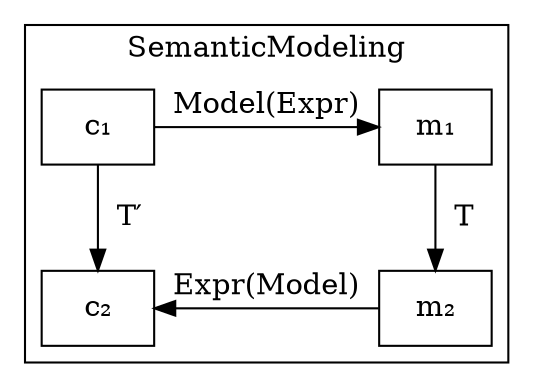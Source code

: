 # http://www.graphviz.org/content/cluster

digraph G {
    node[shape=rectangle]
    //rankdir=LR
    subgraph cluster_1{
      label="SemanticModeling"
    code1 [label="c₁"]
    code2 [label="c₂"]
    m1 -> m2 [label="  T"]
    code1 -> m1 [label="Model(Expr)"]
    m2->code2 [label="Expr(Model)"]
    code1 -> code2 [label="  T′"]
    {rank=same code1, m1}
    {rank=same code2, m2}
    m1 [label="m₁"]
    m2 [label="m₂"]
  }
}
